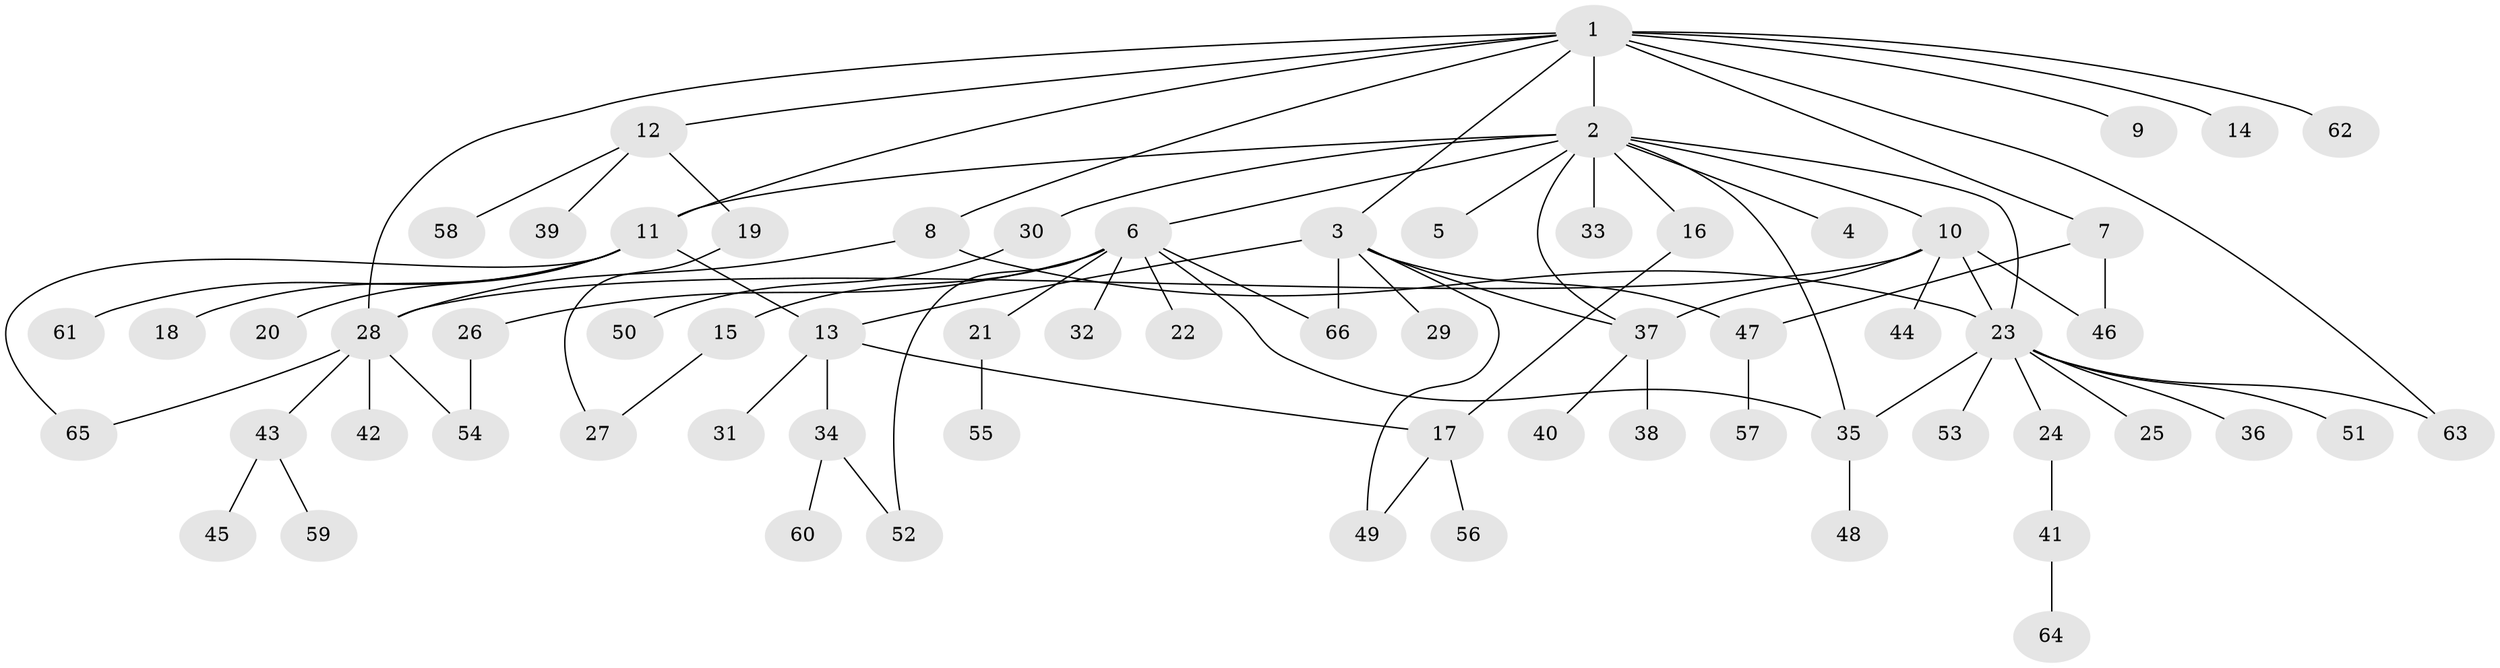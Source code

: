 // Generated by graph-tools (version 1.1) at 2025/01/03/09/25 03:01:47]
// undirected, 66 vertices, 85 edges
graph export_dot {
graph [start="1"]
  node [color=gray90,style=filled];
  1;
  2;
  3;
  4;
  5;
  6;
  7;
  8;
  9;
  10;
  11;
  12;
  13;
  14;
  15;
  16;
  17;
  18;
  19;
  20;
  21;
  22;
  23;
  24;
  25;
  26;
  27;
  28;
  29;
  30;
  31;
  32;
  33;
  34;
  35;
  36;
  37;
  38;
  39;
  40;
  41;
  42;
  43;
  44;
  45;
  46;
  47;
  48;
  49;
  50;
  51;
  52;
  53;
  54;
  55;
  56;
  57;
  58;
  59;
  60;
  61;
  62;
  63;
  64;
  65;
  66;
  1 -- 2;
  1 -- 3;
  1 -- 7;
  1 -- 8;
  1 -- 9;
  1 -- 11;
  1 -- 12;
  1 -- 14;
  1 -- 28;
  1 -- 62;
  1 -- 63;
  2 -- 4;
  2 -- 5;
  2 -- 6;
  2 -- 10;
  2 -- 11;
  2 -- 16;
  2 -- 23;
  2 -- 30;
  2 -- 33;
  2 -- 35;
  2 -- 37;
  3 -- 13;
  3 -- 29;
  3 -- 37;
  3 -- 47;
  3 -- 49;
  3 -- 66;
  6 -- 15;
  6 -- 21;
  6 -- 22;
  6 -- 26;
  6 -- 32;
  6 -- 35;
  6 -- 52;
  6 -- 66;
  7 -- 46;
  7 -- 47;
  8 -- 23;
  8 -- 28;
  10 -- 23;
  10 -- 28;
  10 -- 37;
  10 -- 44;
  10 -- 46;
  11 -- 13;
  11 -- 18;
  11 -- 20;
  11 -- 61;
  11 -- 65;
  12 -- 19;
  12 -- 39;
  12 -- 58;
  13 -- 17;
  13 -- 31;
  13 -- 34;
  15 -- 27;
  16 -- 17;
  17 -- 49;
  17 -- 56;
  19 -- 27;
  21 -- 55;
  23 -- 24;
  23 -- 25;
  23 -- 35;
  23 -- 36;
  23 -- 51;
  23 -- 53;
  23 -- 63;
  24 -- 41;
  26 -- 54;
  28 -- 42;
  28 -- 43;
  28 -- 54;
  28 -- 65;
  30 -- 50;
  34 -- 52;
  34 -- 60;
  35 -- 48;
  37 -- 38;
  37 -- 40;
  41 -- 64;
  43 -- 45;
  43 -- 59;
  47 -- 57;
}

